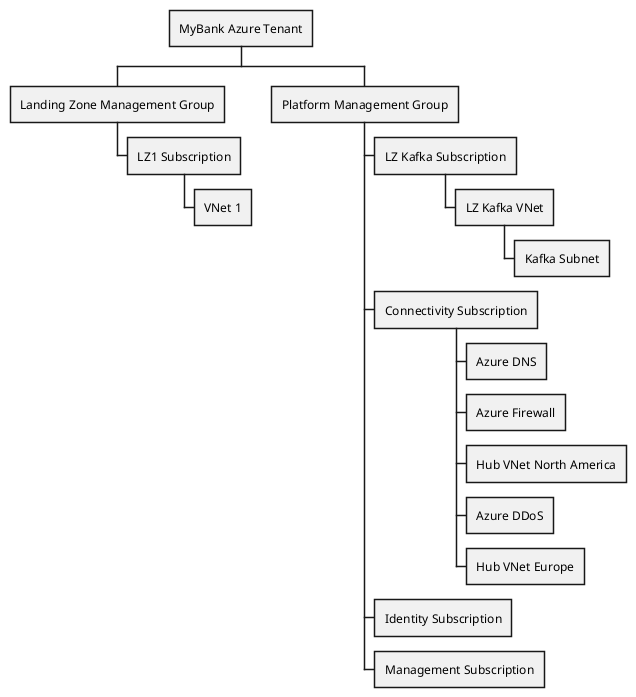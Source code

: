 @startwbs
* MyBank Azure Tenant
** Landing Zone Management Group
*** LZ1 Subscription
**** VNet 1
** Platform Management Group
*** LZ Kafka Subscription
**** LZ Kafka VNet
***** Kafka Subnet
*** Connectivity Subscription
**** Azure DNS
**** Azure Firewall
**** Hub VNet North America
**** Azure DDoS
**** Hub VNet Europe
*** Identity Subscription
*** Management Subscription

@endwbs

